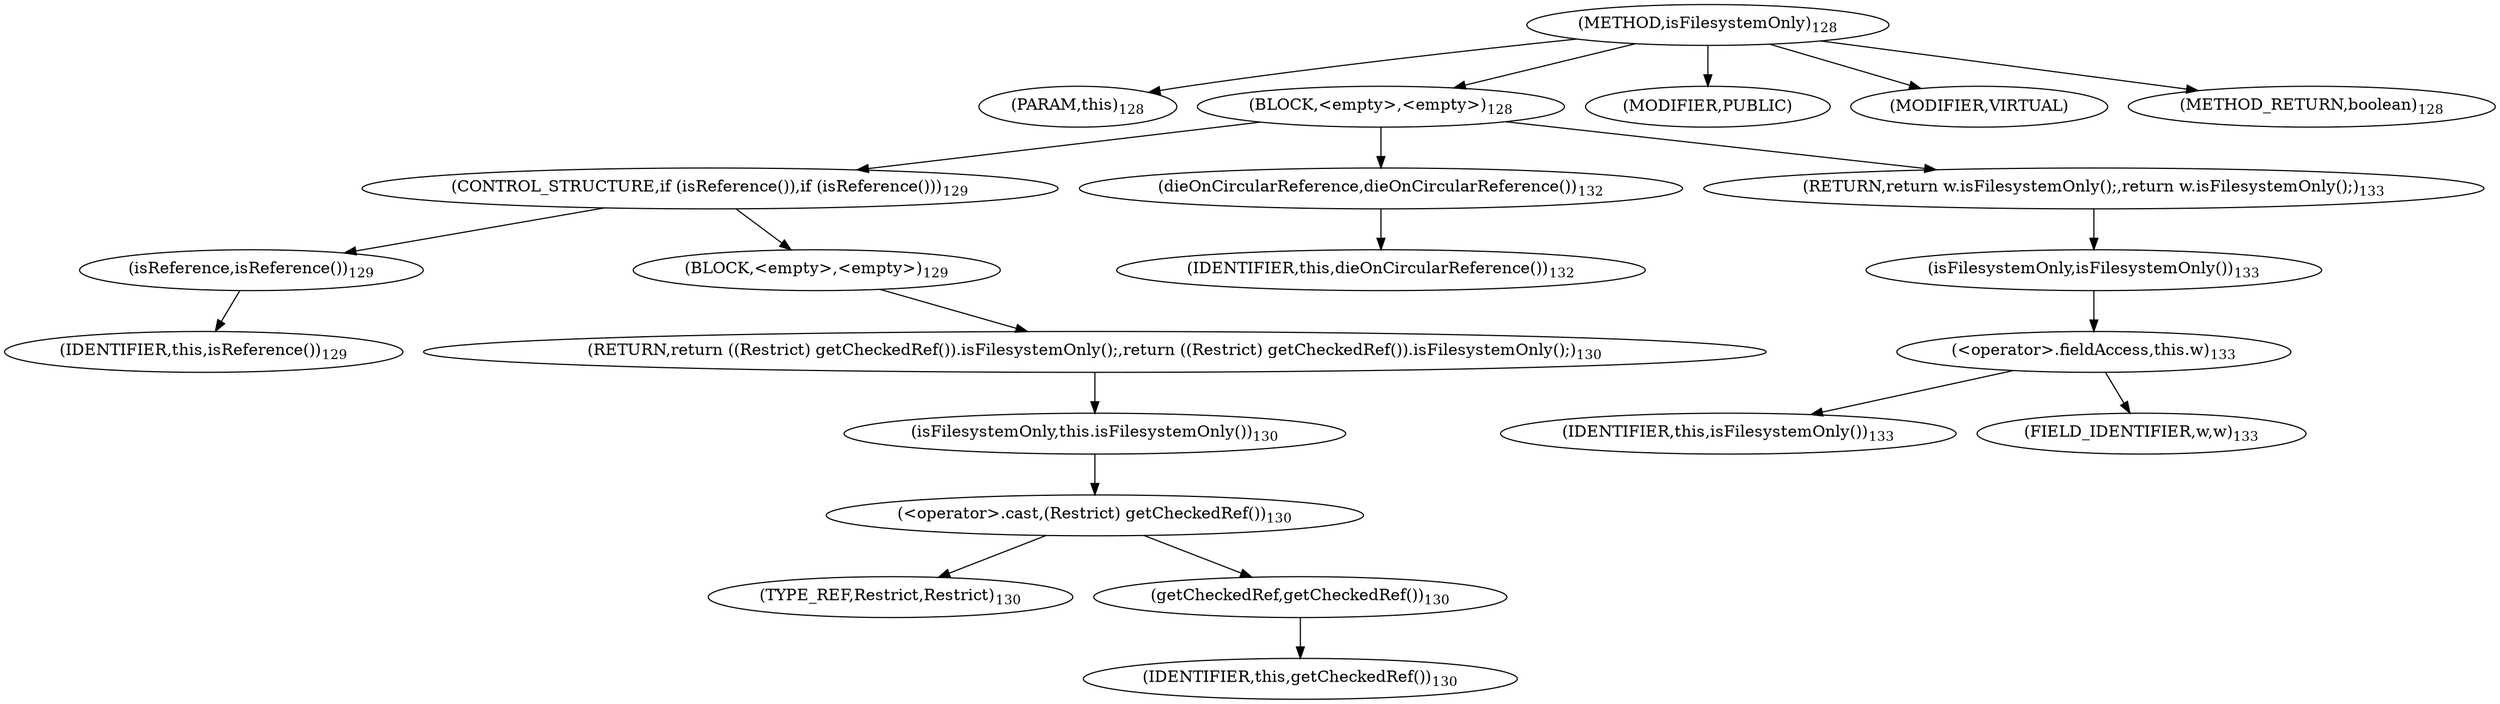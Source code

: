 digraph "isFilesystemOnly" {  
"136" [label = <(METHOD,isFilesystemOnly)<SUB>128</SUB>> ]
"17" [label = <(PARAM,this)<SUB>128</SUB>> ]
"137" [label = <(BLOCK,&lt;empty&gt;,&lt;empty&gt;)<SUB>128</SUB>> ]
"138" [label = <(CONTROL_STRUCTURE,if (isReference()),if (isReference()))<SUB>129</SUB>> ]
"139" [label = <(isReference,isReference())<SUB>129</SUB>> ]
"16" [label = <(IDENTIFIER,this,isReference())<SUB>129</SUB>> ]
"140" [label = <(BLOCK,&lt;empty&gt;,&lt;empty&gt;)<SUB>129</SUB>> ]
"141" [label = <(RETURN,return ((Restrict) getCheckedRef()).isFilesystemOnly();,return ((Restrict) getCheckedRef()).isFilesystemOnly();)<SUB>130</SUB>> ]
"142" [label = <(isFilesystemOnly,this.isFilesystemOnly())<SUB>130</SUB>> ]
"143" [label = <(&lt;operator&gt;.cast,(Restrict) getCheckedRef())<SUB>130</SUB>> ]
"144" [label = <(TYPE_REF,Restrict,Restrict)<SUB>130</SUB>> ]
"145" [label = <(getCheckedRef,getCheckedRef())<SUB>130</SUB>> ]
"18" [label = <(IDENTIFIER,this,getCheckedRef())<SUB>130</SUB>> ]
"146" [label = <(dieOnCircularReference,dieOnCircularReference())<SUB>132</SUB>> ]
"19" [label = <(IDENTIFIER,this,dieOnCircularReference())<SUB>132</SUB>> ]
"147" [label = <(RETURN,return w.isFilesystemOnly();,return w.isFilesystemOnly();)<SUB>133</SUB>> ]
"148" [label = <(isFilesystemOnly,isFilesystemOnly())<SUB>133</SUB>> ]
"149" [label = <(&lt;operator&gt;.fieldAccess,this.w)<SUB>133</SUB>> ]
"150" [label = <(IDENTIFIER,this,isFilesystemOnly())<SUB>133</SUB>> ]
"151" [label = <(FIELD_IDENTIFIER,w,w)<SUB>133</SUB>> ]
"152" [label = <(MODIFIER,PUBLIC)> ]
"153" [label = <(MODIFIER,VIRTUAL)> ]
"154" [label = <(METHOD_RETURN,boolean)<SUB>128</SUB>> ]
  "136" -> "17" 
  "136" -> "137" 
  "136" -> "152" 
  "136" -> "153" 
  "136" -> "154" 
  "137" -> "138" 
  "137" -> "146" 
  "137" -> "147" 
  "138" -> "139" 
  "138" -> "140" 
  "139" -> "16" 
  "140" -> "141" 
  "141" -> "142" 
  "142" -> "143" 
  "143" -> "144" 
  "143" -> "145" 
  "145" -> "18" 
  "146" -> "19" 
  "147" -> "148" 
  "148" -> "149" 
  "149" -> "150" 
  "149" -> "151" 
}
